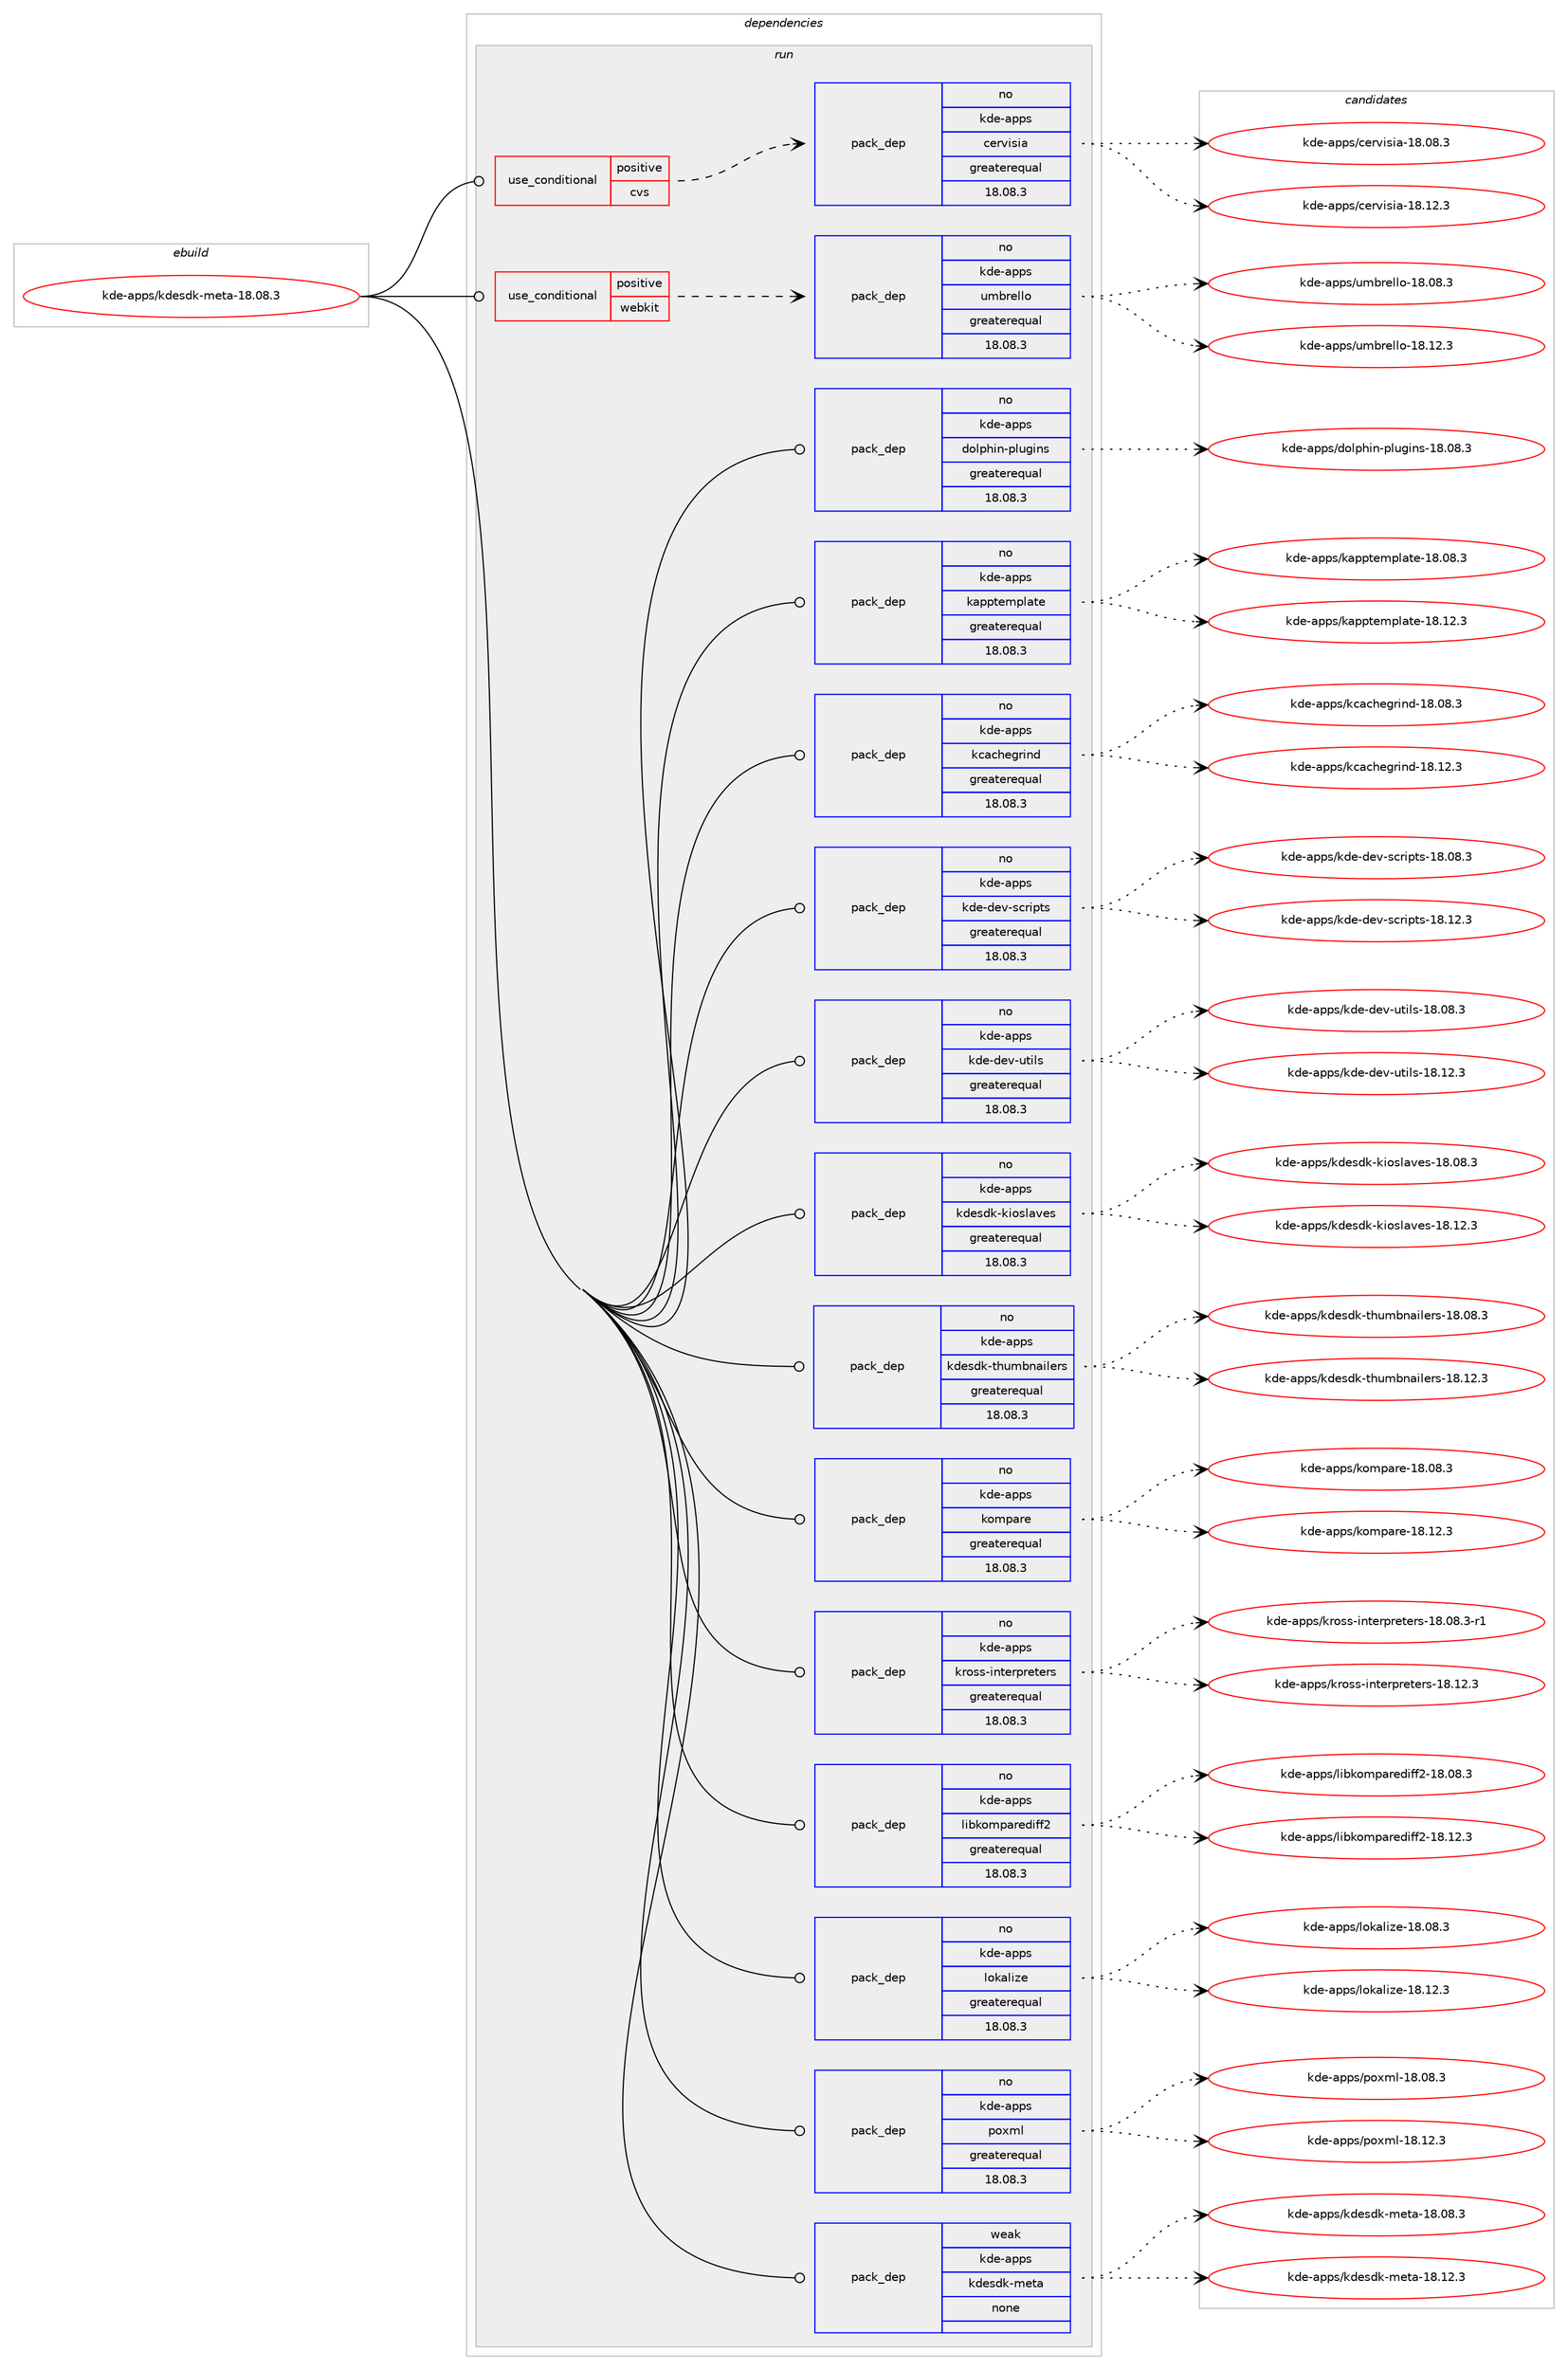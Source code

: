 digraph prolog {

# *************
# Graph options
# *************

newrank=true;
concentrate=true;
compound=true;
graph [rankdir=LR,fontname=Helvetica,fontsize=10,ranksep=1.5];#, ranksep=2.5, nodesep=0.2];
edge  [arrowhead=vee];
node  [fontname=Helvetica,fontsize=10];

# **********
# The ebuild
# **********

subgraph cluster_leftcol {
color=gray;
rank=same;
label=<<i>ebuild</i>>;
id [label="kde-apps/kdesdk-meta-18.08.3", color=red, width=4, href="../kde-apps/kdesdk-meta-18.08.3.svg"];
}

# ****************
# The dependencies
# ****************

subgraph cluster_midcol {
color=gray;
label=<<i>dependencies</i>>;
subgraph cluster_compile {
fillcolor="#eeeeee";
style=filled;
label=<<i>compile</i>>;
}
subgraph cluster_compileandrun {
fillcolor="#eeeeee";
style=filled;
label=<<i>compile and run</i>>;
}
subgraph cluster_run {
fillcolor="#eeeeee";
style=filled;
label=<<i>run</i>>;
subgraph cond428816 {
dependency1575531 [label=<<TABLE BORDER="0" CELLBORDER="1" CELLSPACING="0" CELLPADDING="4"><TR><TD ROWSPAN="3" CELLPADDING="10">use_conditional</TD></TR><TR><TD>positive</TD></TR><TR><TD>cvs</TD></TR></TABLE>>, shape=none, color=red];
subgraph pack1122264 {
dependency1575532 [label=<<TABLE BORDER="0" CELLBORDER="1" CELLSPACING="0" CELLPADDING="4" WIDTH="220"><TR><TD ROWSPAN="6" CELLPADDING="30">pack_dep</TD></TR><TR><TD WIDTH="110">no</TD></TR><TR><TD>kde-apps</TD></TR><TR><TD>cervisia</TD></TR><TR><TD>greaterequal</TD></TR><TR><TD>18.08.3</TD></TR></TABLE>>, shape=none, color=blue];
}
dependency1575531:e -> dependency1575532:w [weight=20,style="dashed",arrowhead="vee"];
}
id:e -> dependency1575531:w [weight=20,style="solid",arrowhead="odot"];
subgraph cond428817 {
dependency1575533 [label=<<TABLE BORDER="0" CELLBORDER="1" CELLSPACING="0" CELLPADDING="4"><TR><TD ROWSPAN="3" CELLPADDING="10">use_conditional</TD></TR><TR><TD>positive</TD></TR><TR><TD>webkit</TD></TR></TABLE>>, shape=none, color=red];
subgraph pack1122265 {
dependency1575534 [label=<<TABLE BORDER="0" CELLBORDER="1" CELLSPACING="0" CELLPADDING="4" WIDTH="220"><TR><TD ROWSPAN="6" CELLPADDING="30">pack_dep</TD></TR><TR><TD WIDTH="110">no</TD></TR><TR><TD>kde-apps</TD></TR><TR><TD>umbrello</TD></TR><TR><TD>greaterequal</TD></TR><TR><TD>18.08.3</TD></TR></TABLE>>, shape=none, color=blue];
}
dependency1575533:e -> dependency1575534:w [weight=20,style="dashed",arrowhead="vee"];
}
id:e -> dependency1575533:w [weight=20,style="solid",arrowhead="odot"];
subgraph pack1122266 {
dependency1575535 [label=<<TABLE BORDER="0" CELLBORDER="1" CELLSPACING="0" CELLPADDING="4" WIDTH="220"><TR><TD ROWSPAN="6" CELLPADDING="30">pack_dep</TD></TR><TR><TD WIDTH="110">no</TD></TR><TR><TD>kde-apps</TD></TR><TR><TD>dolphin-plugins</TD></TR><TR><TD>greaterequal</TD></TR><TR><TD>18.08.3</TD></TR></TABLE>>, shape=none, color=blue];
}
id:e -> dependency1575535:w [weight=20,style="solid",arrowhead="odot"];
subgraph pack1122267 {
dependency1575536 [label=<<TABLE BORDER="0" CELLBORDER="1" CELLSPACING="0" CELLPADDING="4" WIDTH="220"><TR><TD ROWSPAN="6" CELLPADDING="30">pack_dep</TD></TR><TR><TD WIDTH="110">no</TD></TR><TR><TD>kde-apps</TD></TR><TR><TD>kapptemplate</TD></TR><TR><TD>greaterequal</TD></TR><TR><TD>18.08.3</TD></TR></TABLE>>, shape=none, color=blue];
}
id:e -> dependency1575536:w [weight=20,style="solid",arrowhead="odot"];
subgraph pack1122268 {
dependency1575537 [label=<<TABLE BORDER="0" CELLBORDER="1" CELLSPACING="0" CELLPADDING="4" WIDTH="220"><TR><TD ROWSPAN="6" CELLPADDING="30">pack_dep</TD></TR><TR><TD WIDTH="110">no</TD></TR><TR><TD>kde-apps</TD></TR><TR><TD>kcachegrind</TD></TR><TR><TD>greaterequal</TD></TR><TR><TD>18.08.3</TD></TR></TABLE>>, shape=none, color=blue];
}
id:e -> dependency1575537:w [weight=20,style="solid",arrowhead="odot"];
subgraph pack1122269 {
dependency1575538 [label=<<TABLE BORDER="0" CELLBORDER="1" CELLSPACING="0" CELLPADDING="4" WIDTH="220"><TR><TD ROWSPAN="6" CELLPADDING="30">pack_dep</TD></TR><TR><TD WIDTH="110">no</TD></TR><TR><TD>kde-apps</TD></TR><TR><TD>kde-dev-scripts</TD></TR><TR><TD>greaterequal</TD></TR><TR><TD>18.08.3</TD></TR></TABLE>>, shape=none, color=blue];
}
id:e -> dependency1575538:w [weight=20,style="solid",arrowhead="odot"];
subgraph pack1122270 {
dependency1575539 [label=<<TABLE BORDER="0" CELLBORDER="1" CELLSPACING="0" CELLPADDING="4" WIDTH="220"><TR><TD ROWSPAN="6" CELLPADDING="30">pack_dep</TD></TR><TR><TD WIDTH="110">no</TD></TR><TR><TD>kde-apps</TD></TR><TR><TD>kde-dev-utils</TD></TR><TR><TD>greaterequal</TD></TR><TR><TD>18.08.3</TD></TR></TABLE>>, shape=none, color=blue];
}
id:e -> dependency1575539:w [weight=20,style="solid",arrowhead="odot"];
subgraph pack1122271 {
dependency1575540 [label=<<TABLE BORDER="0" CELLBORDER="1" CELLSPACING="0" CELLPADDING="4" WIDTH="220"><TR><TD ROWSPAN="6" CELLPADDING="30">pack_dep</TD></TR><TR><TD WIDTH="110">no</TD></TR><TR><TD>kde-apps</TD></TR><TR><TD>kdesdk-kioslaves</TD></TR><TR><TD>greaterequal</TD></TR><TR><TD>18.08.3</TD></TR></TABLE>>, shape=none, color=blue];
}
id:e -> dependency1575540:w [weight=20,style="solid",arrowhead="odot"];
subgraph pack1122272 {
dependency1575541 [label=<<TABLE BORDER="0" CELLBORDER="1" CELLSPACING="0" CELLPADDING="4" WIDTH="220"><TR><TD ROWSPAN="6" CELLPADDING="30">pack_dep</TD></TR><TR><TD WIDTH="110">no</TD></TR><TR><TD>kde-apps</TD></TR><TR><TD>kdesdk-thumbnailers</TD></TR><TR><TD>greaterequal</TD></TR><TR><TD>18.08.3</TD></TR></TABLE>>, shape=none, color=blue];
}
id:e -> dependency1575541:w [weight=20,style="solid",arrowhead="odot"];
subgraph pack1122273 {
dependency1575542 [label=<<TABLE BORDER="0" CELLBORDER="1" CELLSPACING="0" CELLPADDING="4" WIDTH="220"><TR><TD ROWSPAN="6" CELLPADDING="30">pack_dep</TD></TR><TR><TD WIDTH="110">no</TD></TR><TR><TD>kde-apps</TD></TR><TR><TD>kompare</TD></TR><TR><TD>greaterequal</TD></TR><TR><TD>18.08.3</TD></TR></TABLE>>, shape=none, color=blue];
}
id:e -> dependency1575542:w [weight=20,style="solid",arrowhead="odot"];
subgraph pack1122274 {
dependency1575543 [label=<<TABLE BORDER="0" CELLBORDER="1" CELLSPACING="0" CELLPADDING="4" WIDTH="220"><TR><TD ROWSPAN="6" CELLPADDING="30">pack_dep</TD></TR><TR><TD WIDTH="110">no</TD></TR><TR><TD>kde-apps</TD></TR><TR><TD>kross-interpreters</TD></TR><TR><TD>greaterequal</TD></TR><TR><TD>18.08.3</TD></TR></TABLE>>, shape=none, color=blue];
}
id:e -> dependency1575543:w [weight=20,style="solid",arrowhead="odot"];
subgraph pack1122275 {
dependency1575544 [label=<<TABLE BORDER="0" CELLBORDER="1" CELLSPACING="0" CELLPADDING="4" WIDTH="220"><TR><TD ROWSPAN="6" CELLPADDING="30">pack_dep</TD></TR><TR><TD WIDTH="110">no</TD></TR><TR><TD>kde-apps</TD></TR><TR><TD>libkomparediff2</TD></TR><TR><TD>greaterequal</TD></TR><TR><TD>18.08.3</TD></TR></TABLE>>, shape=none, color=blue];
}
id:e -> dependency1575544:w [weight=20,style="solid",arrowhead="odot"];
subgraph pack1122276 {
dependency1575545 [label=<<TABLE BORDER="0" CELLBORDER="1" CELLSPACING="0" CELLPADDING="4" WIDTH="220"><TR><TD ROWSPAN="6" CELLPADDING="30">pack_dep</TD></TR><TR><TD WIDTH="110">no</TD></TR><TR><TD>kde-apps</TD></TR><TR><TD>lokalize</TD></TR><TR><TD>greaterequal</TD></TR><TR><TD>18.08.3</TD></TR></TABLE>>, shape=none, color=blue];
}
id:e -> dependency1575545:w [weight=20,style="solid",arrowhead="odot"];
subgraph pack1122277 {
dependency1575546 [label=<<TABLE BORDER="0" CELLBORDER="1" CELLSPACING="0" CELLPADDING="4" WIDTH="220"><TR><TD ROWSPAN="6" CELLPADDING="30">pack_dep</TD></TR><TR><TD WIDTH="110">no</TD></TR><TR><TD>kde-apps</TD></TR><TR><TD>poxml</TD></TR><TR><TD>greaterequal</TD></TR><TR><TD>18.08.3</TD></TR></TABLE>>, shape=none, color=blue];
}
id:e -> dependency1575546:w [weight=20,style="solid",arrowhead="odot"];
subgraph pack1122278 {
dependency1575547 [label=<<TABLE BORDER="0" CELLBORDER="1" CELLSPACING="0" CELLPADDING="4" WIDTH="220"><TR><TD ROWSPAN="6" CELLPADDING="30">pack_dep</TD></TR><TR><TD WIDTH="110">weak</TD></TR><TR><TD>kde-apps</TD></TR><TR><TD>kdesdk-meta</TD></TR><TR><TD>none</TD></TR><TR><TD></TD></TR></TABLE>>, shape=none, color=blue];
}
id:e -> dependency1575547:w [weight=20,style="solid",arrowhead="odot"];
}
}

# **************
# The candidates
# **************

subgraph cluster_choices {
rank=same;
color=gray;
label=<<i>candidates</i>>;

subgraph choice1122264 {
color=black;
nodesep=1;
choice10710010145971121121154799101114118105115105974549564648564651 [label="kde-apps/cervisia-18.08.3", color=red, width=4,href="../kde-apps/cervisia-18.08.3.svg"];
choice10710010145971121121154799101114118105115105974549564649504651 [label="kde-apps/cervisia-18.12.3", color=red, width=4,href="../kde-apps/cervisia-18.12.3.svg"];
dependency1575532:e -> choice10710010145971121121154799101114118105115105974549564648564651:w [style=dotted,weight="100"];
dependency1575532:e -> choice10710010145971121121154799101114118105115105974549564649504651:w [style=dotted,weight="100"];
}
subgraph choice1122265 {
color=black;
nodesep=1;
choice107100101459711211211547117109981141011081081114549564648564651 [label="kde-apps/umbrello-18.08.3", color=red, width=4,href="../kde-apps/umbrello-18.08.3.svg"];
choice107100101459711211211547117109981141011081081114549564649504651 [label="kde-apps/umbrello-18.12.3", color=red, width=4,href="../kde-apps/umbrello-18.12.3.svg"];
dependency1575534:e -> choice107100101459711211211547117109981141011081081114549564648564651:w [style=dotted,weight="100"];
dependency1575534:e -> choice107100101459711211211547117109981141011081081114549564649504651:w [style=dotted,weight="100"];
}
subgraph choice1122266 {
color=black;
nodesep=1;
choice107100101459711211211547100111108112104105110451121081171031051101154549564648564651 [label="kde-apps/dolphin-plugins-18.08.3", color=red, width=4,href="../kde-apps/dolphin-plugins-18.08.3.svg"];
dependency1575535:e -> choice107100101459711211211547100111108112104105110451121081171031051101154549564648564651:w [style=dotted,weight="100"];
}
subgraph choice1122267 {
color=black;
nodesep=1;
choice10710010145971121121154710797112112116101109112108971161014549564648564651 [label="kde-apps/kapptemplate-18.08.3", color=red, width=4,href="../kde-apps/kapptemplate-18.08.3.svg"];
choice10710010145971121121154710797112112116101109112108971161014549564649504651 [label="kde-apps/kapptemplate-18.12.3", color=red, width=4,href="../kde-apps/kapptemplate-18.12.3.svg"];
dependency1575536:e -> choice10710010145971121121154710797112112116101109112108971161014549564648564651:w [style=dotted,weight="100"];
dependency1575536:e -> choice10710010145971121121154710797112112116101109112108971161014549564649504651:w [style=dotted,weight="100"];
}
subgraph choice1122268 {
color=black;
nodesep=1;
choice1071001014597112112115471079997991041011031141051101004549564648564651 [label="kde-apps/kcachegrind-18.08.3", color=red, width=4,href="../kde-apps/kcachegrind-18.08.3.svg"];
choice1071001014597112112115471079997991041011031141051101004549564649504651 [label="kde-apps/kcachegrind-18.12.3", color=red, width=4,href="../kde-apps/kcachegrind-18.12.3.svg"];
dependency1575537:e -> choice1071001014597112112115471079997991041011031141051101004549564648564651:w [style=dotted,weight="100"];
dependency1575537:e -> choice1071001014597112112115471079997991041011031141051101004549564649504651:w [style=dotted,weight="100"];
}
subgraph choice1122269 {
color=black;
nodesep=1;
choice1071001014597112112115471071001014510010111845115991141051121161154549564648564651 [label="kde-apps/kde-dev-scripts-18.08.3", color=red, width=4,href="../kde-apps/kde-dev-scripts-18.08.3.svg"];
choice1071001014597112112115471071001014510010111845115991141051121161154549564649504651 [label="kde-apps/kde-dev-scripts-18.12.3", color=red, width=4,href="../kde-apps/kde-dev-scripts-18.12.3.svg"];
dependency1575538:e -> choice1071001014597112112115471071001014510010111845115991141051121161154549564648564651:w [style=dotted,weight="100"];
dependency1575538:e -> choice1071001014597112112115471071001014510010111845115991141051121161154549564649504651:w [style=dotted,weight="100"];
}
subgraph choice1122270 {
color=black;
nodesep=1;
choice10710010145971121121154710710010145100101118451171161051081154549564648564651 [label="kde-apps/kde-dev-utils-18.08.3", color=red, width=4,href="../kde-apps/kde-dev-utils-18.08.3.svg"];
choice10710010145971121121154710710010145100101118451171161051081154549564649504651 [label="kde-apps/kde-dev-utils-18.12.3", color=red, width=4,href="../kde-apps/kde-dev-utils-18.12.3.svg"];
dependency1575539:e -> choice10710010145971121121154710710010145100101118451171161051081154549564648564651:w [style=dotted,weight="100"];
dependency1575539:e -> choice10710010145971121121154710710010145100101118451171161051081154549564649504651:w [style=dotted,weight="100"];
}
subgraph choice1122271 {
color=black;
nodesep=1;
choice10710010145971121121154710710010111510010745107105111115108971181011154549564648564651 [label="kde-apps/kdesdk-kioslaves-18.08.3", color=red, width=4,href="../kde-apps/kdesdk-kioslaves-18.08.3.svg"];
choice10710010145971121121154710710010111510010745107105111115108971181011154549564649504651 [label="kde-apps/kdesdk-kioslaves-18.12.3", color=red, width=4,href="../kde-apps/kdesdk-kioslaves-18.12.3.svg"];
dependency1575540:e -> choice10710010145971121121154710710010111510010745107105111115108971181011154549564648564651:w [style=dotted,weight="100"];
dependency1575540:e -> choice10710010145971121121154710710010111510010745107105111115108971181011154549564649504651:w [style=dotted,weight="100"];
}
subgraph choice1122272 {
color=black;
nodesep=1;
choice1071001014597112112115471071001011151001074511610411710998110971051081011141154549564648564651 [label="kde-apps/kdesdk-thumbnailers-18.08.3", color=red, width=4,href="../kde-apps/kdesdk-thumbnailers-18.08.3.svg"];
choice1071001014597112112115471071001011151001074511610411710998110971051081011141154549564649504651 [label="kde-apps/kdesdk-thumbnailers-18.12.3", color=red, width=4,href="../kde-apps/kdesdk-thumbnailers-18.12.3.svg"];
dependency1575541:e -> choice1071001014597112112115471071001011151001074511610411710998110971051081011141154549564648564651:w [style=dotted,weight="100"];
dependency1575541:e -> choice1071001014597112112115471071001011151001074511610411710998110971051081011141154549564649504651:w [style=dotted,weight="100"];
}
subgraph choice1122273 {
color=black;
nodesep=1;
choice107100101459711211211547107111109112971141014549564648564651 [label="kde-apps/kompare-18.08.3", color=red, width=4,href="../kde-apps/kompare-18.08.3.svg"];
choice107100101459711211211547107111109112971141014549564649504651 [label="kde-apps/kompare-18.12.3", color=red, width=4,href="../kde-apps/kompare-18.12.3.svg"];
dependency1575542:e -> choice107100101459711211211547107111109112971141014549564648564651:w [style=dotted,weight="100"];
dependency1575542:e -> choice107100101459711211211547107111109112971141014549564649504651:w [style=dotted,weight="100"];
}
subgraph choice1122274 {
color=black;
nodesep=1;
choice1071001014597112112115471071141111151154510511011610111411211410111610111411545495646485646514511449 [label="kde-apps/kross-interpreters-18.08.3-r1", color=red, width=4,href="../kde-apps/kross-interpreters-18.08.3-r1.svg"];
choice107100101459711211211547107114111115115451051101161011141121141011161011141154549564649504651 [label="kde-apps/kross-interpreters-18.12.3", color=red, width=4,href="../kde-apps/kross-interpreters-18.12.3.svg"];
dependency1575543:e -> choice1071001014597112112115471071141111151154510511011610111411211410111610111411545495646485646514511449:w [style=dotted,weight="100"];
dependency1575543:e -> choice107100101459711211211547107114111115115451051101161011141121141011161011141154549564649504651:w [style=dotted,weight="100"];
}
subgraph choice1122275 {
color=black;
nodesep=1;
choice1071001014597112112115471081059810711110911297114101100105102102504549564648564651 [label="kde-apps/libkomparediff2-18.08.3", color=red, width=4,href="../kde-apps/libkomparediff2-18.08.3.svg"];
choice1071001014597112112115471081059810711110911297114101100105102102504549564649504651 [label="kde-apps/libkomparediff2-18.12.3", color=red, width=4,href="../kde-apps/libkomparediff2-18.12.3.svg"];
dependency1575544:e -> choice1071001014597112112115471081059810711110911297114101100105102102504549564648564651:w [style=dotted,weight="100"];
dependency1575544:e -> choice1071001014597112112115471081059810711110911297114101100105102102504549564649504651:w [style=dotted,weight="100"];
}
subgraph choice1122276 {
color=black;
nodesep=1;
choice107100101459711211211547108111107971081051221014549564648564651 [label="kde-apps/lokalize-18.08.3", color=red, width=4,href="../kde-apps/lokalize-18.08.3.svg"];
choice107100101459711211211547108111107971081051221014549564649504651 [label="kde-apps/lokalize-18.12.3", color=red, width=4,href="../kde-apps/lokalize-18.12.3.svg"];
dependency1575545:e -> choice107100101459711211211547108111107971081051221014549564648564651:w [style=dotted,weight="100"];
dependency1575545:e -> choice107100101459711211211547108111107971081051221014549564649504651:w [style=dotted,weight="100"];
}
subgraph choice1122277 {
color=black;
nodesep=1;
choice1071001014597112112115471121111201091084549564648564651 [label="kde-apps/poxml-18.08.3", color=red, width=4,href="../kde-apps/poxml-18.08.3.svg"];
choice1071001014597112112115471121111201091084549564649504651 [label="kde-apps/poxml-18.12.3", color=red, width=4,href="../kde-apps/poxml-18.12.3.svg"];
dependency1575546:e -> choice1071001014597112112115471121111201091084549564648564651:w [style=dotted,weight="100"];
dependency1575546:e -> choice1071001014597112112115471121111201091084549564649504651:w [style=dotted,weight="100"];
}
subgraph choice1122278 {
color=black;
nodesep=1;
choice10710010145971121121154710710010111510010745109101116974549564648564651 [label="kde-apps/kdesdk-meta-18.08.3", color=red, width=4,href="../kde-apps/kdesdk-meta-18.08.3.svg"];
choice10710010145971121121154710710010111510010745109101116974549564649504651 [label="kde-apps/kdesdk-meta-18.12.3", color=red, width=4,href="../kde-apps/kdesdk-meta-18.12.3.svg"];
dependency1575547:e -> choice10710010145971121121154710710010111510010745109101116974549564648564651:w [style=dotted,weight="100"];
dependency1575547:e -> choice10710010145971121121154710710010111510010745109101116974549564649504651:w [style=dotted,weight="100"];
}
}

}
